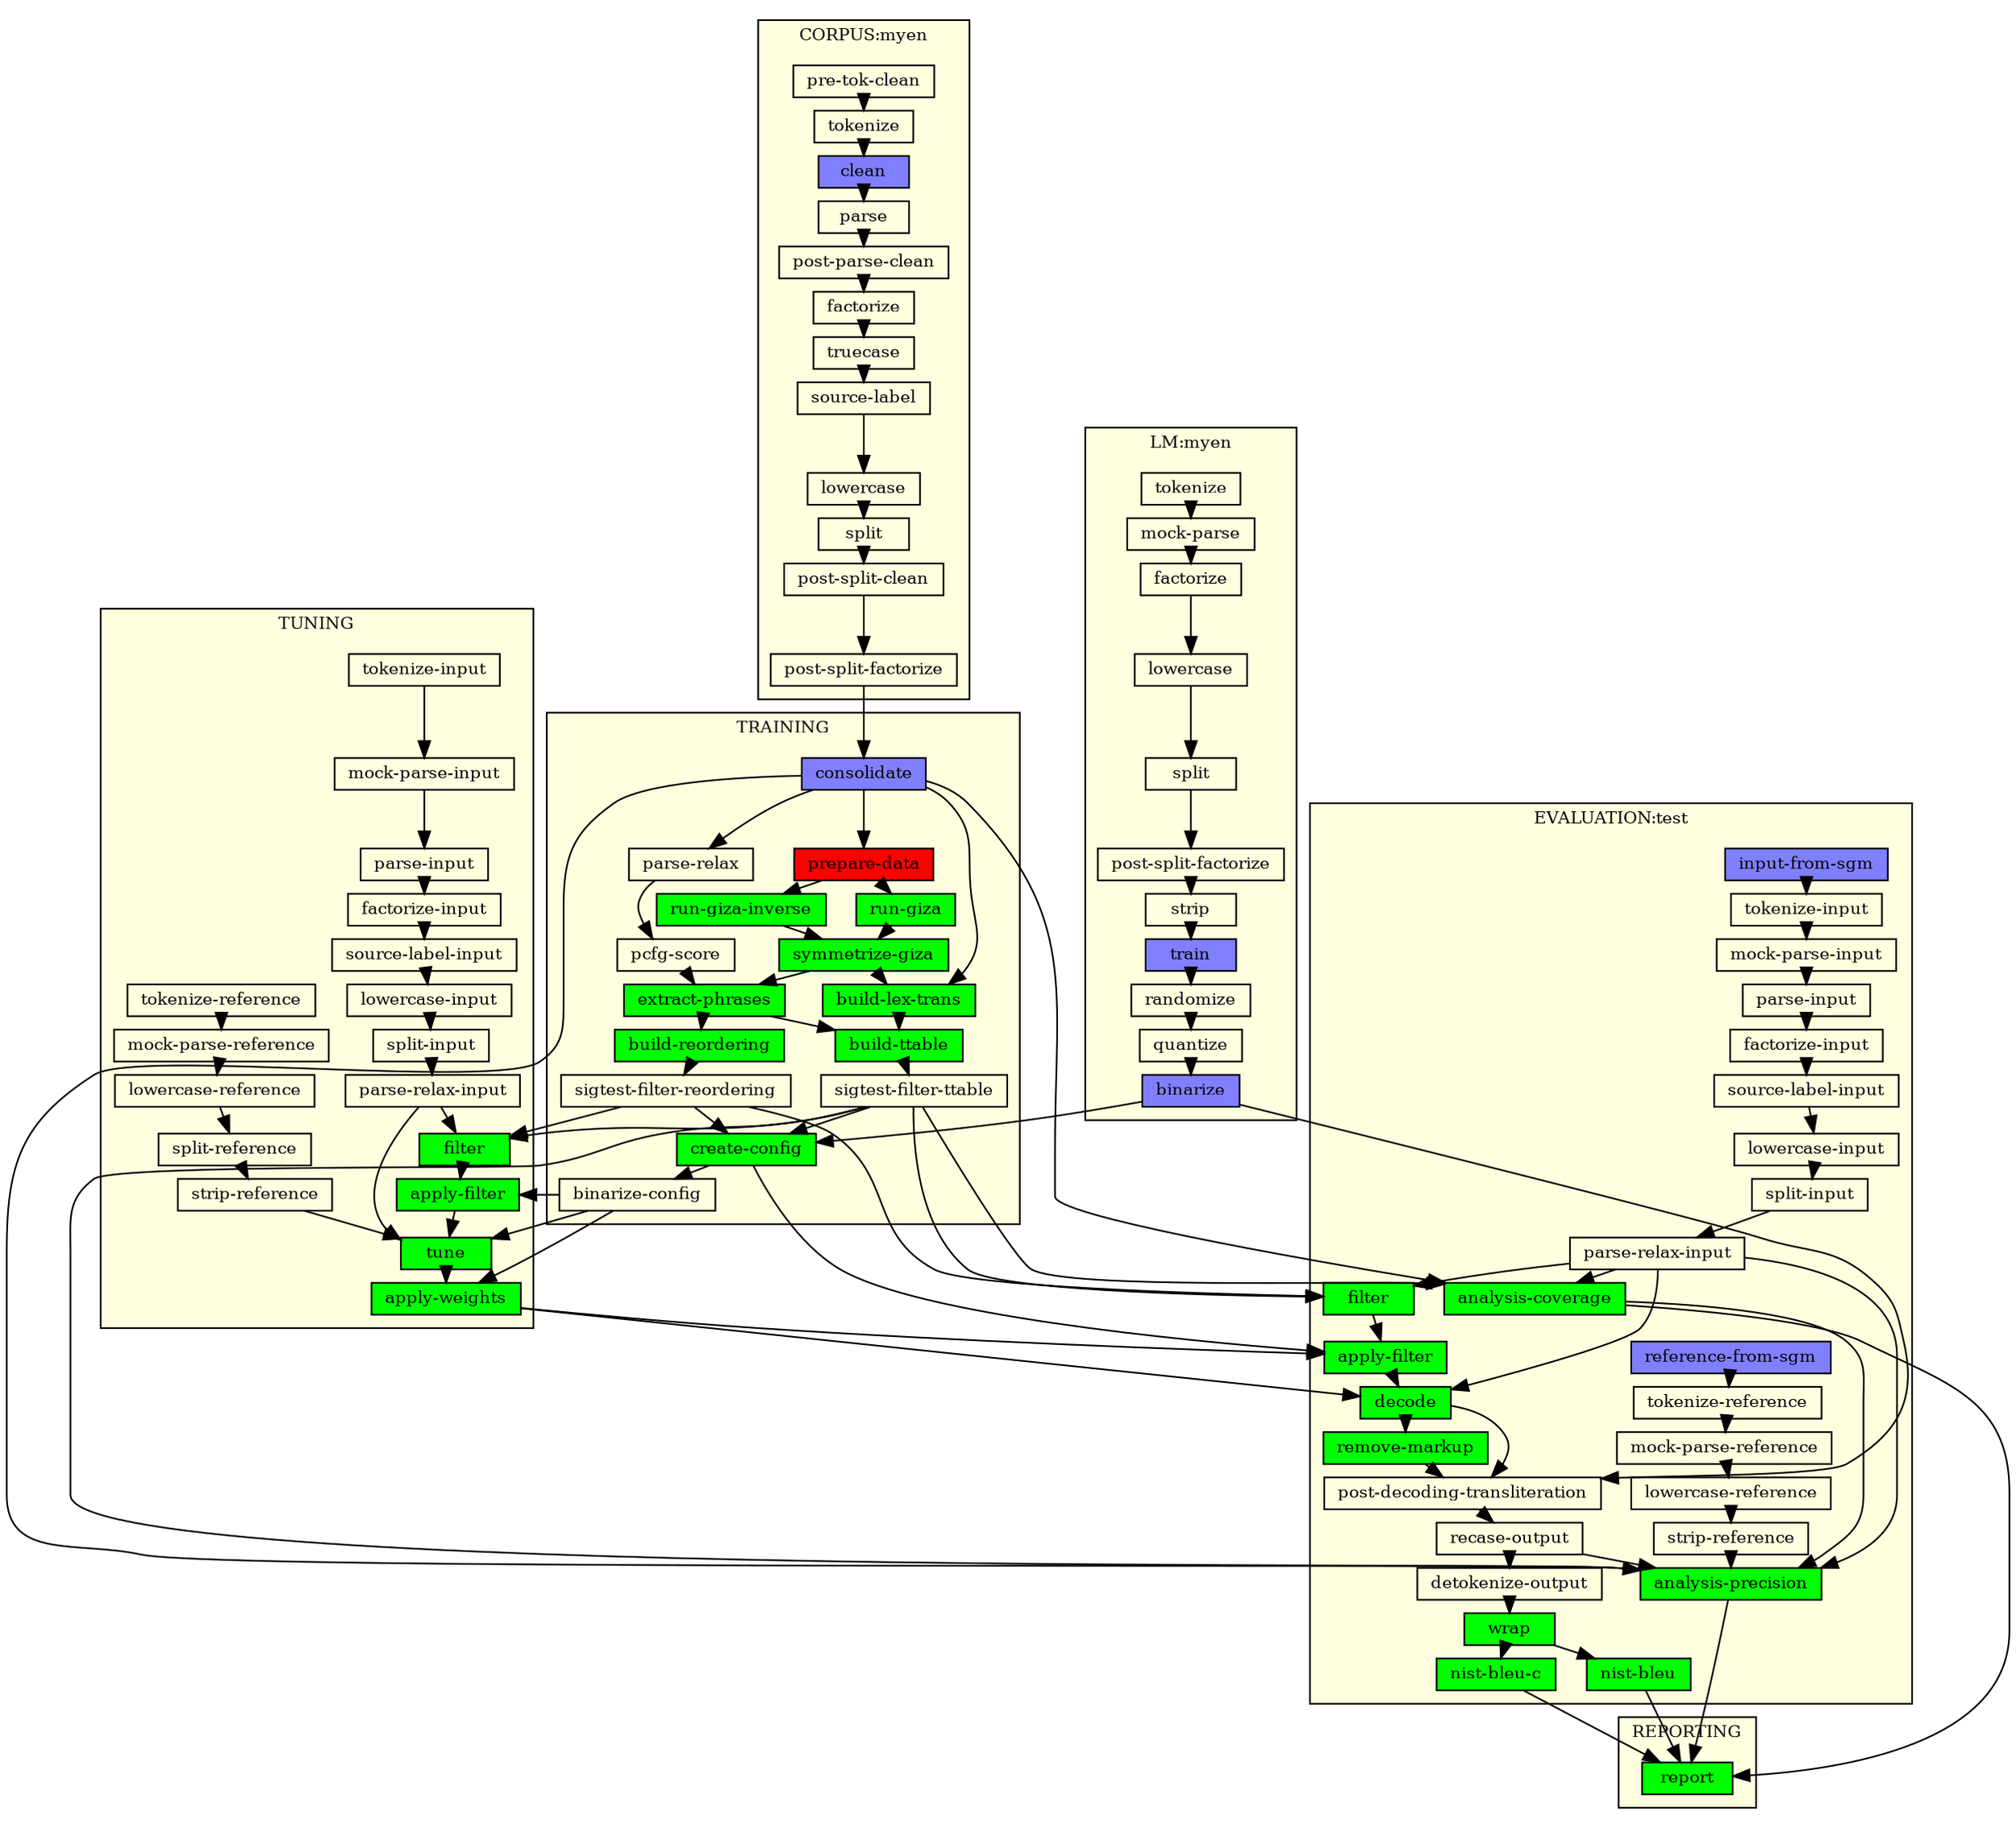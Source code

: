 digraph Experiment1 {
  ranksep=0;
  subgraph cluster_0 {
    fillcolor="lightyellow";
    shape=box;
    style=filled;
    fontsize=10;
    label="EVALUATION:test";
    1 [label="analysis-precision",shape=box,fontsize=10,height=0,style=filled,fillcolor="green"];
    2 [label="analysis-coverage",shape=box,fontsize=10,height=0,style=filled,fillcolor="green"];
    3 [label="nist-bleu-c",shape=box,fontsize=10,height=0,style=filled,fillcolor="green"];
    4 [label="nist-bleu",shape=box,fontsize=10,height=0,style=filled,fillcolor="green"];
    5 [label="strip-reference",shape=box,fontsize=10,height=0,style=filled,fillcolor="lightyellow"];
    6 [label="lowercase-reference",shape=box,fontsize=10,height=0,style=filled,fillcolor="lightyellow"];
    7 [label="mock-parse-reference",shape=box,fontsize=10,height=0,style=filled,fillcolor="lightyellow"];
    8 [label="tokenize-reference",shape=box,fontsize=10,height=0,style=filled,fillcolor="lightyellow"];
    9 [label="reference-from-sgm",shape=box,fontsize=10,height=0,style=filled,fillcolor="#8080ff"];
    10 [label="wrap",shape=box,fontsize=10,height=0,style=filled,fillcolor="green"];
    11 [label="detokenize-output",shape=box,fontsize=10,height=0,style=filled,fillcolor="lightyellow"];
    12 [label="recase-output",shape=box,fontsize=10,height=0,style=filled,fillcolor="lightyellow"];
    13 [label="post-decoding-transliteration",shape=box,fontsize=10,height=0,style=filled,fillcolor="lightyellow"];
    14 [label="remove-markup",shape=box,fontsize=10,height=0,style=filled,fillcolor="green"];
    15 [label="decode",shape=box,fontsize=10,height=0,style=filled,fillcolor="green"];
    16 [label="apply-filter",shape=box,fontsize=10,height=0,style=filled,fillcolor="green"];
    17 [label="filter",shape=box,fontsize=10,height=0,style=filled,fillcolor="green"];
    18 [label="parse-relax-input",shape=box,fontsize=10,height=0,style=filled,fillcolor="lightyellow"];
    19 [label="split-input",shape=box,fontsize=10,height=0,style=filled,fillcolor="lightyellow"];
    20 [label="lowercase-input",shape=box,fontsize=10,height=0,style=filled,fillcolor="lightyellow"];
    21 [label="source-label-input",shape=box,fontsize=10,height=0,style=filled,fillcolor="lightyellow"];
    22 [label="factorize-input",shape=box,fontsize=10,height=0,style=filled,fillcolor="lightyellow"];
    78 [label="parse-input",shape=box,fontsize=10,height=0,style=filled,fillcolor="lightyellow"];
    79 [label="mock-parse-input",shape=box,fontsize=10,height=0,style=filled,fillcolor="lightyellow"];
    80 [label="tokenize-input",shape=box,fontsize=10,height=0,style=filled,fillcolor="lightyellow"];
    81 [label="input-from-sgm",shape=box,fontsize=10,height=0,style=filled,fillcolor="#8080ff"];
  }
  subgraph cluster_1 {
    fillcolor="lightyellow";
    shape=box;
    style=filled;
    fontsize=10;
    label="CORPUS:myen";
    66 [label="post-split-factorize",shape=box,fontsize=10,height=0,style=filled,fillcolor="lightyellow"];
    67 [label="post-split-clean",shape=box,fontsize=10,height=0,style=filled,fillcolor="lightyellow"];
    68 [label="split",shape=box,fontsize=10,height=0,style=filled,fillcolor="lightyellow"];
    69 [label="lowercase",shape=box,fontsize=10,height=0,style=filled,fillcolor="lightyellow"];
    70 [label="source-label",shape=box,fontsize=10,height=0,style=filled,fillcolor="lightyellow"];
    71 [label="truecase",shape=box,fontsize=10,height=0,style=filled,fillcolor="lightyellow"];
    72 [label="factorize",shape=box,fontsize=10,height=0,style=filled,fillcolor="lightyellow"];
    73 [label="post-parse-clean",shape=box,fontsize=10,height=0,style=filled,fillcolor="lightyellow"];
    74 [label="parse",shape=box,fontsize=10,height=0,style=filled,fillcolor="lightyellow"];
    75 [label="clean",shape=box,fontsize=10,height=0,style=filled,fillcolor="#8080ff"];
    76 [label="tokenize",shape=box,fontsize=10,height=0,style=filled,fillcolor="lightyellow"];
    77 [label="pre-tok-clean",shape=box,fontsize=10,height=0,style=filled,fillcolor="lightyellow"];
  }
  subgraph cluster_2 {
    fillcolor="lightyellow";
    shape=box;
    style=filled;
    fontsize=10;
    label="TRAINING";
    40 [label="binarize-config",shape=box,fontsize=10,height=0,style=filled,fillcolor="lightyellow"];
    41 [label="create-config",shape=box,fontsize=10,height=0,style=filled,fillcolor="green"];
    42 [label="sigtest-filter-reordering",shape=box,fontsize=10,height=0,style=filled,fillcolor="lightyellow"];
    43 [label="sigtest-filter-ttable",shape=box,fontsize=10,height=0,style=filled,fillcolor="lightyellow"];
    44 [label="build-ttable",shape=box,fontsize=10,height=0,style=filled,fillcolor="green"];
    45 [label="build-reordering",shape=box,fontsize=10,height=0,style=filled,fillcolor="green"];
    46 [label="extract-phrases",shape=box,fontsize=10,height=0,style=filled,fillcolor="green"];
    47 [label="pcfg-score",shape=box,fontsize=10,height=0,style=filled,fillcolor="lightyellow"];
    48 [label="parse-relax",shape=box,fontsize=10,height=0,style=filled,fillcolor="lightyellow"];
    49 [label="build-lex-trans",shape=box,fontsize=10,height=0,style=filled,fillcolor="green"];
    50 [label="symmetrize-giza",shape=box,fontsize=10,height=0,style=filled,fillcolor="green"];
    51 [label="run-giza-inverse",shape=box,fontsize=10,height=0,style=filled,fillcolor="green"];
    52 [label="run-giza",shape=box,fontsize=10,height=0,style=filled,fillcolor="green"];
    53 [label="prepare-data",shape=box,fontsize=10,height=0,style=filled,fillcolor="red"];
    54 [label="consolidate",shape=box,fontsize=10,height=0,style=filled,fillcolor="#8080ff"];
  }
  subgraph cluster_3 {
    fillcolor="lightyellow";
    shape=box;
    style=filled;
    fontsize=10;
    label="TUNING";
    23 [label="apply-weights",shape=box,fontsize=10,height=0,style=filled,fillcolor="green"];
    24 [label="tune",shape=box,fontsize=10,height=0,style=filled,fillcolor="green"];
    25 [label="apply-filter",shape=box,fontsize=10,height=0,style=filled,fillcolor="green"];
    26 [label="filter",shape=box,fontsize=10,height=0,style=filled,fillcolor="green"];
    27 [label="strip-reference",shape=box,fontsize=10,height=0,style=filled,fillcolor="lightyellow"];
    28 [label="split-reference",shape=box,fontsize=10,height=0,style=filled,fillcolor="lightyellow"];
    29 [label="lowercase-reference",shape=box,fontsize=10,height=0,style=filled,fillcolor="lightyellow"];
    30 [label="mock-parse-reference",shape=box,fontsize=10,height=0,style=filled,fillcolor="lightyellow"];
    31 [label="tokenize-reference",shape=box,fontsize=10,height=0,style=filled,fillcolor="lightyellow"];
    32 [label="parse-relax-input",shape=box,fontsize=10,height=0,style=filled,fillcolor="lightyellow"];
    33 [label="split-input",shape=box,fontsize=10,height=0,style=filled,fillcolor="lightyellow"];
    34 [label="lowercase-input",shape=box,fontsize=10,height=0,style=filled,fillcolor="lightyellow"];
    35 [label="source-label-input",shape=box,fontsize=10,height=0,style=filled,fillcolor="lightyellow"];
    36 [label="factorize-input",shape=box,fontsize=10,height=0,style=filled,fillcolor="lightyellow"];
    37 [label="parse-input",shape=box,fontsize=10,height=0,style=filled,fillcolor="lightyellow"];
    38 [label="mock-parse-input",shape=box,fontsize=10,height=0,style=filled,fillcolor="lightyellow"];
    39 [label="tokenize-input",shape=box,fontsize=10,height=0,style=filled,fillcolor="lightyellow"];
  }
  subgraph cluster_4 {
    fillcolor="lightyellow";
    shape=box;
    style=filled;
    fontsize=10;
    label="LM:myen";
    55 [label="binarize",shape=box,fontsize=10,height=0,style=filled,fillcolor="#8080ff"];
    56 [label="quantize",shape=box,fontsize=10,height=0,style=filled,fillcolor="lightyellow"];
    57 [label="randomize",shape=box,fontsize=10,height=0,style=filled,fillcolor="lightyellow"];
    58 [label="train",shape=box,fontsize=10,height=0,style=filled,fillcolor="#8080ff"];
    59 [label="strip",shape=box,fontsize=10,height=0,style=filled,fillcolor="lightyellow"];
    60 [label="post-split-factorize",shape=box,fontsize=10,height=0,style=filled,fillcolor="lightyellow"];
    61 [label="split",shape=box,fontsize=10,height=0,style=filled,fillcolor="lightyellow"];
    62 [label="lowercase",shape=box,fontsize=10,height=0,style=filled,fillcolor="lightyellow"];
    63 [label="factorize",shape=box,fontsize=10,height=0,style=filled,fillcolor="lightyellow"];
    64 [label="mock-parse",shape=box,fontsize=10,height=0,style=filled,fillcolor="lightyellow"];
    65 [label="tokenize",shape=box,fontsize=10,height=0,style=filled,fillcolor="lightyellow"];
  }
  subgraph cluster_5 {
    fillcolor="lightyellow";
    shape=box;
    style=filled;
    fontsize=10;
    label="REPORTING";
    0 [label="report",shape=box,fontsize=10,height=0,style=filled,fillcolor="green"];
  }
  1 -> 0;
  2 -> 0;
  3 -> 0;
  4 -> 0;
  2 -> 1;
  5 -> 1;
  12 -> 1;
  18 -> 1;
  43 -> 1;
  54 -> 1;
  18 -> 2;
  43 -> 2;
  54 -> 2;
  10 -> 3;
  10 -> 4;
  6 -> 5;
  7 -> 6;
  8 -> 7;
  9 -> 8;
  11 -> 10;
  12 -> 11;
  13 -> 12;
  14 -> 13;
  15 -> 13;
  55 -> 13;
  15 -> 14;
  16 -> 15;
  18 -> 15;
  23 -> 15;
  17 -> 16;
  23 -> 16;
  41 -> 16;
  18 -> 17;
  42 -> 17;
  43 -> 17;
  19 -> 18;
  20 -> 19;
  21 -> 20;
  22 -> 21;
  78 -> 22;
  24 -> 23;
  40 -> 23;
  25 -> 24;
  27 -> 24;
  32 -> 24;
  40 -> 24;
  26 -> 25;
  40 -> 25;
  32 -> 26;
  42 -> 26;
  43 -> 26;
  28 -> 27;
  29 -> 28;
  30 -> 29;
  31 -> 30;
  33 -> 32;
  34 -> 33;
  35 -> 34;
  36 -> 35;
  37 -> 36;
  38 -> 37;
  39 -> 38;
  41 -> 40;
  42 -> 41;
  43 -> 41;
  55 -> 41;
  45 -> 42;
  44 -> 43;
  46 -> 44;
  49 -> 44;
  46 -> 45;
  47 -> 46;
  50 -> 46;
  48 -> 47;
  54 -> 48;
  50 -> 49;
  54 -> 49;
  51 -> 50;
  52 -> 50;
  53 -> 51;
  53 -> 52;
  54 -> 53;
  66 -> 54;
  56 -> 55;
  57 -> 56;
  58 -> 57;
  59 -> 58;
  60 -> 59;
  61 -> 60;
  62 -> 61;
  63 -> 62;
  64 -> 63;
  65 -> 64;
  67 -> 66;
  68 -> 67;
  69 -> 68;
  70 -> 69;
  71 -> 70;
  72 -> 71;
  73 -> 72;
  74 -> 73;
  75 -> 74;
  76 -> 75;
  77 -> 76;
  79 -> 78;
  80 -> 79;
  81 -> 80;
}
